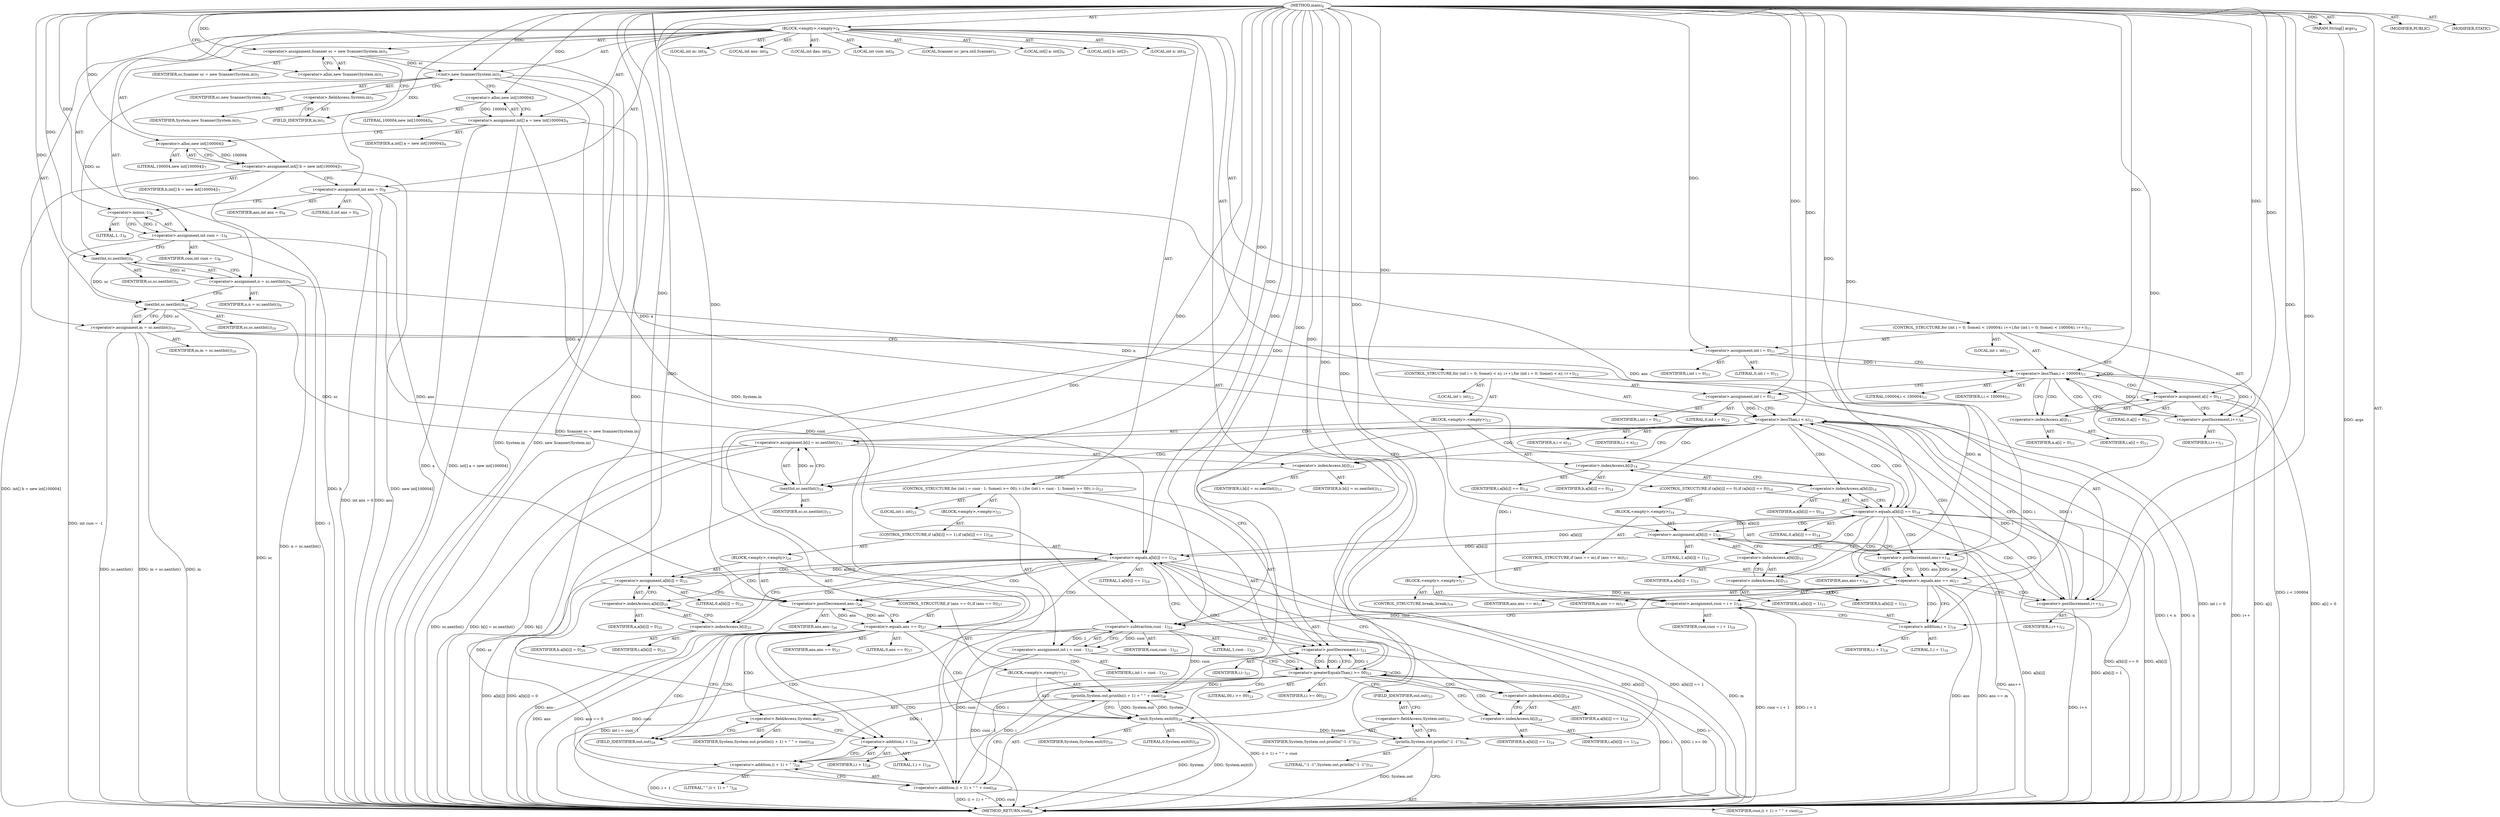 digraph "main" {  
"19" [label = <(METHOD,main)<SUB>4</SUB>> ]
"20" [label = <(PARAM,String[] args)<SUB>4</SUB>> ]
"21" [label = <(BLOCK,&lt;empty&gt;,&lt;empty&gt;)<SUB>4</SUB>> ]
"4" [label = <(LOCAL,Scanner sc: java.util.Scanner)<SUB>5</SUB>> ]
"22" [label = <(&lt;operator&gt;.assignment,Scanner sc = new Scanner(System.in))<SUB>5</SUB>> ]
"23" [label = <(IDENTIFIER,sc,Scanner sc = new Scanner(System.in))<SUB>5</SUB>> ]
"24" [label = <(&lt;operator&gt;.alloc,new Scanner(System.in))<SUB>5</SUB>> ]
"25" [label = <(&lt;init&gt;,new Scanner(System.in))<SUB>5</SUB>> ]
"3" [label = <(IDENTIFIER,sc,new Scanner(System.in))<SUB>5</SUB>> ]
"26" [label = <(&lt;operator&gt;.fieldAccess,System.in)<SUB>5</SUB>> ]
"27" [label = <(IDENTIFIER,System,new Scanner(System.in))<SUB>5</SUB>> ]
"28" [label = <(FIELD_IDENTIFIER,in,in)<SUB>5</SUB>> ]
"29" [label = <(LOCAL,int[] a: int[])<SUB>6</SUB>> ]
"30" [label = <(&lt;operator&gt;.assignment,int[] a = new int[100004])<SUB>6</SUB>> ]
"31" [label = <(IDENTIFIER,a,int[] a = new int[100004])<SUB>6</SUB>> ]
"32" [label = <(&lt;operator&gt;.alloc,new int[100004])> ]
"33" [label = <(LITERAL,100004,new int[100004])<SUB>6</SUB>> ]
"34" [label = <(LOCAL,int[] b: int[])<SUB>7</SUB>> ]
"35" [label = <(&lt;operator&gt;.assignment,int[] b = new int[100004])<SUB>7</SUB>> ]
"36" [label = <(IDENTIFIER,b,int[] b = new int[100004])<SUB>7</SUB>> ]
"37" [label = <(&lt;operator&gt;.alloc,new int[100004])> ]
"38" [label = <(LITERAL,100004,new int[100004])<SUB>7</SUB>> ]
"39" [label = <(LOCAL,int n: int)<SUB>8</SUB>> ]
"40" [label = <(LOCAL,int m: int)<SUB>8</SUB>> ]
"41" [label = <(LOCAL,int ans: int)<SUB>8</SUB>> ]
"42" [label = <(LOCAL,int dau: int)<SUB>8</SUB>> ]
"43" [label = <(LOCAL,int cuoi: int)<SUB>8</SUB>> ]
"44" [label = <(&lt;operator&gt;.assignment,int ans = 0)<SUB>8</SUB>> ]
"45" [label = <(IDENTIFIER,ans,int ans = 0)<SUB>8</SUB>> ]
"46" [label = <(LITERAL,0,int ans = 0)<SUB>8</SUB>> ]
"47" [label = <(&lt;operator&gt;.assignment,int cuoi = -1)<SUB>8</SUB>> ]
"48" [label = <(IDENTIFIER,cuoi,int cuoi = -1)<SUB>8</SUB>> ]
"49" [label = <(&lt;operator&gt;.minus,-1)<SUB>8</SUB>> ]
"50" [label = <(LITERAL,1,-1)<SUB>8</SUB>> ]
"51" [label = <(&lt;operator&gt;.assignment,n = sc.nextInt())<SUB>9</SUB>> ]
"52" [label = <(IDENTIFIER,n,n = sc.nextInt())<SUB>9</SUB>> ]
"53" [label = <(nextInt,sc.nextInt())<SUB>9</SUB>> ]
"54" [label = <(IDENTIFIER,sc,sc.nextInt())<SUB>9</SUB>> ]
"55" [label = <(&lt;operator&gt;.assignment,m = sc.nextInt())<SUB>10</SUB>> ]
"56" [label = <(IDENTIFIER,m,m = sc.nextInt())<SUB>10</SUB>> ]
"57" [label = <(nextInt,sc.nextInt())<SUB>10</SUB>> ]
"58" [label = <(IDENTIFIER,sc,sc.nextInt())<SUB>10</SUB>> ]
"59" [label = <(CONTROL_STRUCTURE,for (int i = 0; Some(i &lt; 100004); i++),for (int i = 0; Some(i &lt; 100004); i++))<SUB>11</SUB>> ]
"60" [label = <(LOCAL,int i: int)<SUB>11</SUB>> ]
"61" [label = <(&lt;operator&gt;.assignment,int i = 0)<SUB>11</SUB>> ]
"62" [label = <(IDENTIFIER,i,int i = 0)<SUB>11</SUB>> ]
"63" [label = <(LITERAL,0,int i = 0)<SUB>11</SUB>> ]
"64" [label = <(&lt;operator&gt;.lessThan,i &lt; 100004)<SUB>11</SUB>> ]
"65" [label = <(IDENTIFIER,i,i &lt; 100004)<SUB>11</SUB>> ]
"66" [label = <(LITERAL,100004,i &lt; 100004)<SUB>11</SUB>> ]
"67" [label = <(&lt;operator&gt;.postIncrement,i++)<SUB>11</SUB>> ]
"68" [label = <(IDENTIFIER,i,i++)<SUB>11</SUB>> ]
"69" [label = <(&lt;operator&gt;.assignment,a[i] = 0)<SUB>11</SUB>> ]
"70" [label = <(&lt;operator&gt;.indexAccess,a[i])<SUB>11</SUB>> ]
"71" [label = <(IDENTIFIER,a,a[i] = 0)<SUB>11</SUB>> ]
"72" [label = <(IDENTIFIER,i,a[i] = 0)<SUB>11</SUB>> ]
"73" [label = <(LITERAL,0,a[i] = 0)<SUB>11</SUB>> ]
"74" [label = <(CONTROL_STRUCTURE,for (int i = 0; Some(i &lt; n); i++),for (int i = 0; Some(i &lt; n); i++))<SUB>12</SUB>> ]
"75" [label = <(LOCAL,int i: int)<SUB>12</SUB>> ]
"76" [label = <(&lt;operator&gt;.assignment,int i = 0)<SUB>12</SUB>> ]
"77" [label = <(IDENTIFIER,i,int i = 0)<SUB>12</SUB>> ]
"78" [label = <(LITERAL,0,int i = 0)<SUB>12</SUB>> ]
"79" [label = <(&lt;operator&gt;.lessThan,i &lt; n)<SUB>12</SUB>> ]
"80" [label = <(IDENTIFIER,i,i &lt; n)<SUB>12</SUB>> ]
"81" [label = <(IDENTIFIER,n,i &lt; n)<SUB>12</SUB>> ]
"82" [label = <(&lt;operator&gt;.postIncrement,i++)<SUB>12</SUB>> ]
"83" [label = <(IDENTIFIER,i,i++)<SUB>12</SUB>> ]
"84" [label = <(BLOCK,&lt;empty&gt;,&lt;empty&gt;)<SUB>12</SUB>> ]
"85" [label = <(&lt;operator&gt;.assignment,b[i] = sc.nextInt())<SUB>13</SUB>> ]
"86" [label = <(&lt;operator&gt;.indexAccess,b[i])<SUB>13</SUB>> ]
"87" [label = <(IDENTIFIER,b,b[i] = sc.nextInt())<SUB>13</SUB>> ]
"88" [label = <(IDENTIFIER,i,b[i] = sc.nextInt())<SUB>13</SUB>> ]
"89" [label = <(nextInt,sc.nextInt())<SUB>13</SUB>> ]
"90" [label = <(IDENTIFIER,sc,sc.nextInt())<SUB>13</SUB>> ]
"91" [label = <(CONTROL_STRUCTURE,if (a[b[i]] == 0),if (a[b[i]] == 0))<SUB>14</SUB>> ]
"92" [label = <(&lt;operator&gt;.equals,a[b[i]] == 0)<SUB>14</SUB>> ]
"93" [label = <(&lt;operator&gt;.indexAccess,a[b[i]])<SUB>14</SUB>> ]
"94" [label = <(IDENTIFIER,a,a[b[i]] == 0)<SUB>14</SUB>> ]
"95" [label = <(&lt;operator&gt;.indexAccess,b[i])<SUB>14</SUB>> ]
"96" [label = <(IDENTIFIER,b,a[b[i]] == 0)<SUB>14</SUB>> ]
"97" [label = <(IDENTIFIER,i,a[b[i]] == 0)<SUB>14</SUB>> ]
"98" [label = <(LITERAL,0,a[b[i]] == 0)<SUB>14</SUB>> ]
"99" [label = <(BLOCK,&lt;empty&gt;,&lt;empty&gt;)<SUB>14</SUB>> ]
"100" [label = <(&lt;operator&gt;.assignment,a[b[i]] = 1)<SUB>15</SUB>> ]
"101" [label = <(&lt;operator&gt;.indexAccess,a[b[i]])<SUB>15</SUB>> ]
"102" [label = <(IDENTIFIER,a,a[b[i]] = 1)<SUB>15</SUB>> ]
"103" [label = <(&lt;operator&gt;.indexAccess,b[i])<SUB>15</SUB>> ]
"104" [label = <(IDENTIFIER,b,a[b[i]] = 1)<SUB>15</SUB>> ]
"105" [label = <(IDENTIFIER,i,a[b[i]] = 1)<SUB>15</SUB>> ]
"106" [label = <(LITERAL,1,a[b[i]] = 1)<SUB>15</SUB>> ]
"107" [label = <(&lt;operator&gt;.postIncrement,ans++)<SUB>16</SUB>> ]
"108" [label = <(IDENTIFIER,ans,ans++)<SUB>16</SUB>> ]
"109" [label = <(CONTROL_STRUCTURE,if (ans == m),if (ans == m))<SUB>17</SUB>> ]
"110" [label = <(&lt;operator&gt;.equals,ans == m)<SUB>17</SUB>> ]
"111" [label = <(IDENTIFIER,ans,ans == m)<SUB>17</SUB>> ]
"112" [label = <(IDENTIFIER,m,ans == m)<SUB>17</SUB>> ]
"113" [label = <(BLOCK,&lt;empty&gt;,&lt;empty&gt;)<SUB>17</SUB>> ]
"114" [label = <(&lt;operator&gt;.assignment,cuoi = i + 1)<SUB>18</SUB>> ]
"115" [label = <(IDENTIFIER,cuoi,cuoi = i + 1)<SUB>18</SUB>> ]
"116" [label = <(&lt;operator&gt;.addition,i + 1)<SUB>18</SUB>> ]
"117" [label = <(IDENTIFIER,i,i + 1)<SUB>18</SUB>> ]
"118" [label = <(LITERAL,1,i + 1)<SUB>18</SUB>> ]
"119" [label = <(CONTROL_STRUCTURE,break;,break;)<SUB>19</SUB>> ]
"120" [label = <(CONTROL_STRUCTURE,for (int i = cuoi - 1; Some(i &gt;= 00); i--),for (int i = cuoi - 1; Some(i &gt;= 00); i--))<SUB>23</SUB>> ]
"121" [label = <(LOCAL,int i: int)<SUB>23</SUB>> ]
"122" [label = <(&lt;operator&gt;.assignment,int i = cuoi - 1)<SUB>23</SUB>> ]
"123" [label = <(IDENTIFIER,i,int i = cuoi - 1)<SUB>23</SUB>> ]
"124" [label = <(&lt;operator&gt;.subtraction,cuoi - 1)<SUB>23</SUB>> ]
"125" [label = <(IDENTIFIER,cuoi,cuoi - 1)<SUB>23</SUB>> ]
"126" [label = <(LITERAL,1,cuoi - 1)<SUB>23</SUB>> ]
"127" [label = <(&lt;operator&gt;.greaterEqualsThan,i &gt;= 00)<SUB>23</SUB>> ]
"128" [label = <(IDENTIFIER,i,i &gt;= 00)<SUB>23</SUB>> ]
"129" [label = <(LITERAL,00,i &gt;= 00)<SUB>23</SUB>> ]
"130" [label = <(&lt;operator&gt;.postDecrement,i--)<SUB>23</SUB>> ]
"131" [label = <(IDENTIFIER,i,i--)<SUB>23</SUB>> ]
"132" [label = <(BLOCK,&lt;empty&gt;,&lt;empty&gt;)<SUB>23</SUB>> ]
"133" [label = <(CONTROL_STRUCTURE,if (a[b[i]] == 1),if (a[b[i]] == 1))<SUB>24</SUB>> ]
"134" [label = <(&lt;operator&gt;.equals,a[b[i]] == 1)<SUB>24</SUB>> ]
"135" [label = <(&lt;operator&gt;.indexAccess,a[b[i]])<SUB>24</SUB>> ]
"136" [label = <(IDENTIFIER,a,a[b[i]] == 1)<SUB>24</SUB>> ]
"137" [label = <(&lt;operator&gt;.indexAccess,b[i])<SUB>24</SUB>> ]
"138" [label = <(IDENTIFIER,b,a[b[i]] == 1)<SUB>24</SUB>> ]
"139" [label = <(IDENTIFIER,i,a[b[i]] == 1)<SUB>24</SUB>> ]
"140" [label = <(LITERAL,1,a[b[i]] == 1)<SUB>24</SUB>> ]
"141" [label = <(BLOCK,&lt;empty&gt;,&lt;empty&gt;)<SUB>24</SUB>> ]
"142" [label = <(&lt;operator&gt;.assignment,a[b[i]] = 0)<SUB>25</SUB>> ]
"143" [label = <(&lt;operator&gt;.indexAccess,a[b[i]])<SUB>25</SUB>> ]
"144" [label = <(IDENTIFIER,a,a[b[i]] = 0)<SUB>25</SUB>> ]
"145" [label = <(&lt;operator&gt;.indexAccess,b[i])<SUB>25</SUB>> ]
"146" [label = <(IDENTIFIER,b,a[b[i]] = 0)<SUB>25</SUB>> ]
"147" [label = <(IDENTIFIER,i,a[b[i]] = 0)<SUB>25</SUB>> ]
"148" [label = <(LITERAL,0,a[b[i]] = 0)<SUB>25</SUB>> ]
"149" [label = <(&lt;operator&gt;.postDecrement,ans--)<SUB>26</SUB>> ]
"150" [label = <(IDENTIFIER,ans,ans--)<SUB>26</SUB>> ]
"151" [label = <(CONTROL_STRUCTURE,if (ans == 0),if (ans == 0))<SUB>27</SUB>> ]
"152" [label = <(&lt;operator&gt;.equals,ans == 0)<SUB>27</SUB>> ]
"153" [label = <(IDENTIFIER,ans,ans == 0)<SUB>27</SUB>> ]
"154" [label = <(LITERAL,0,ans == 0)<SUB>27</SUB>> ]
"155" [label = <(BLOCK,&lt;empty&gt;,&lt;empty&gt;)<SUB>27</SUB>> ]
"156" [label = <(println,System.out.println((i + 1) + &quot; &quot; + cuoi))<SUB>28</SUB>> ]
"157" [label = <(&lt;operator&gt;.fieldAccess,System.out)<SUB>28</SUB>> ]
"158" [label = <(IDENTIFIER,System,System.out.println((i + 1) + &quot; &quot; + cuoi))<SUB>28</SUB>> ]
"159" [label = <(FIELD_IDENTIFIER,out,out)<SUB>28</SUB>> ]
"160" [label = <(&lt;operator&gt;.addition,(i + 1) + &quot; &quot; + cuoi)<SUB>28</SUB>> ]
"161" [label = <(&lt;operator&gt;.addition,(i + 1) + &quot; &quot;)<SUB>28</SUB>> ]
"162" [label = <(&lt;operator&gt;.addition,i + 1)<SUB>28</SUB>> ]
"163" [label = <(IDENTIFIER,i,i + 1)<SUB>28</SUB>> ]
"164" [label = <(LITERAL,1,i + 1)<SUB>28</SUB>> ]
"165" [label = <(LITERAL,&quot; &quot;,(i + 1) + &quot; &quot;)<SUB>28</SUB>> ]
"166" [label = <(IDENTIFIER,cuoi,(i + 1) + &quot; &quot; + cuoi)<SUB>28</SUB>> ]
"167" [label = <(exit,System.exit(0))<SUB>29</SUB>> ]
"168" [label = <(IDENTIFIER,System,System.exit(0))<SUB>29</SUB>> ]
"169" [label = <(LITERAL,0,System.exit(0))<SUB>29</SUB>> ]
"170" [label = <(println,System.out.println(&quot;-1 -1&quot;))<SUB>33</SUB>> ]
"171" [label = <(&lt;operator&gt;.fieldAccess,System.out)<SUB>33</SUB>> ]
"172" [label = <(IDENTIFIER,System,System.out.println(&quot;-1 -1&quot;))<SUB>33</SUB>> ]
"173" [label = <(FIELD_IDENTIFIER,out,out)<SUB>33</SUB>> ]
"174" [label = <(LITERAL,&quot;-1 -1&quot;,System.out.println(&quot;-1 -1&quot;))<SUB>33</SUB>> ]
"175" [label = <(MODIFIER,PUBLIC)> ]
"176" [label = <(MODIFIER,STATIC)> ]
"177" [label = <(METHOD_RETURN,void)<SUB>4</SUB>> ]
  "19" -> "20"  [ label = "AST: "] 
  "19" -> "21"  [ label = "AST: "] 
  "19" -> "175"  [ label = "AST: "] 
  "19" -> "176"  [ label = "AST: "] 
  "19" -> "177"  [ label = "AST: "] 
  "21" -> "4"  [ label = "AST: "] 
  "21" -> "22"  [ label = "AST: "] 
  "21" -> "25"  [ label = "AST: "] 
  "21" -> "29"  [ label = "AST: "] 
  "21" -> "30"  [ label = "AST: "] 
  "21" -> "34"  [ label = "AST: "] 
  "21" -> "35"  [ label = "AST: "] 
  "21" -> "39"  [ label = "AST: "] 
  "21" -> "40"  [ label = "AST: "] 
  "21" -> "41"  [ label = "AST: "] 
  "21" -> "42"  [ label = "AST: "] 
  "21" -> "43"  [ label = "AST: "] 
  "21" -> "44"  [ label = "AST: "] 
  "21" -> "47"  [ label = "AST: "] 
  "21" -> "51"  [ label = "AST: "] 
  "21" -> "55"  [ label = "AST: "] 
  "21" -> "59"  [ label = "AST: "] 
  "21" -> "74"  [ label = "AST: "] 
  "21" -> "120"  [ label = "AST: "] 
  "21" -> "170"  [ label = "AST: "] 
  "22" -> "23"  [ label = "AST: "] 
  "22" -> "24"  [ label = "AST: "] 
  "25" -> "3"  [ label = "AST: "] 
  "25" -> "26"  [ label = "AST: "] 
  "26" -> "27"  [ label = "AST: "] 
  "26" -> "28"  [ label = "AST: "] 
  "30" -> "31"  [ label = "AST: "] 
  "30" -> "32"  [ label = "AST: "] 
  "32" -> "33"  [ label = "AST: "] 
  "35" -> "36"  [ label = "AST: "] 
  "35" -> "37"  [ label = "AST: "] 
  "37" -> "38"  [ label = "AST: "] 
  "44" -> "45"  [ label = "AST: "] 
  "44" -> "46"  [ label = "AST: "] 
  "47" -> "48"  [ label = "AST: "] 
  "47" -> "49"  [ label = "AST: "] 
  "49" -> "50"  [ label = "AST: "] 
  "51" -> "52"  [ label = "AST: "] 
  "51" -> "53"  [ label = "AST: "] 
  "53" -> "54"  [ label = "AST: "] 
  "55" -> "56"  [ label = "AST: "] 
  "55" -> "57"  [ label = "AST: "] 
  "57" -> "58"  [ label = "AST: "] 
  "59" -> "60"  [ label = "AST: "] 
  "59" -> "61"  [ label = "AST: "] 
  "59" -> "64"  [ label = "AST: "] 
  "59" -> "67"  [ label = "AST: "] 
  "59" -> "69"  [ label = "AST: "] 
  "61" -> "62"  [ label = "AST: "] 
  "61" -> "63"  [ label = "AST: "] 
  "64" -> "65"  [ label = "AST: "] 
  "64" -> "66"  [ label = "AST: "] 
  "67" -> "68"  [ label = "AST: "] 
  "69" -> "70"  [ label = "AST: "] 
  "69" -> "73"  [ label = "AST: "] 
  "70" -> "71"  [ label = "AST: "] 
  "70" -> "72"  [ label = "AST: "] 
  "74" -> "75"  [ label = "AST: "] 
  "74" -> "76"  [ label = "AST: "] 
  "74" -> "79"  [ label = "AST: "] 
  "74" -> "82"  [ label = "AST: "] 
  "74" -> "84"  [ label = "AST: "] 
  "76" -> "77"  [ label = "AST: "] 
  "76" -> "78"  [ label = "AST: "] 
  "79" -> "80"  [ label = "AST: "] 
  "79" -> "81"  [ label = "AST: "] 
  "82" -> "83"  [ label = "AST: "] 
  "84" -> "85"  [ label = "AST: "] 
  "84" -> "91"  [ label = "AST: "] 
  "85" -> "86"  [ label = "AST: "] 
  "85" -> "89"  [ label = "AST: "] 
  "86" -> "87"  [ label = "AST: "] 
  "86" -> "88"  [ label = "AST: "] 
  "89" -> "90"  [ label = "AST: "] 
  "91" -> "92"  [ label = "AST: "] 
  "91" -> "99"  [ label = "AST: "] 
  "92" -> "93"  [ label = "AST: "] 
  "92" -> "98"  [ label = "AST: "] 
  "93" -> "94"  [ label = "AST: "] 
  "93" -> "95"  [ label = "AST: "] 
  "95" -> "96"  [ label = "AST: "] 
  "95" -> "97"  [ label = "AST: "] 
  "99" -> "100"  [ label = "AST: "] 
  "99" -> "107"  [ label = "AST: "] 
  "99" -> "109"  [ label = "AST: "] 
  "100" -> "101"  [ label = "AST: "] 
  "100" -> "106"  [ label = "AST: "] 
  "101" -> "102"  [ label = "AST: "] 
  "101" -> "103"  [ label = "AST: "] 
  "103" -> "104"  [ label = "AST: "] 
  "103" -> "105"  [ label = "AST: "] 
  "107" -> "108"  [ label = "AST: "] 
  "109" -> "110"  [ label = "AST: "] 
  "109" -> "113"  [ label = "AST: "] 
  "110" -> "111"  [ label = "AST: "] 
  "110" -> "112"  [ label = "AST: "] 
  "113" -> "114"  [ label = "AST: "] 
  "113" -> "119"  [ label = "AST: "] 
  "114" -> "115"  [ label = "AST: "] 
  "114" -> "116"  [ label = "AST: "] 
  "116" -> "117"  [ label = "AST: "] 
  "116" -> "118"  [ label = "AST: "] 
  "120" -> "121"  [ label = "AST: "] 
  "120" -> "122"  [ label = "AST: "] 
  "120" -> "127"  [ label = "AST: "] 
  "120" -> "130"  [ label = "AST: "] 
  "120" -> "132"  [ label = "AST: "] 
  "122" -> "123"  [ label = "AST: "] 
  "122" -> "124"  [ label = "AST: "] 
  "124" -> "125"  [ label = "AST: "] 
  "124" -> "126"  [ label = "AST: "] 
  "127" -> "128"  [ label = "AST: "] 
  "127" -> "129"  [ label = "AST: "] 
  "130" -> "131"  [ label = "AST: "] 
  "132" -> "133"  [ label = "AST: "] 
  "133" -> "134"  [ label = "AST: "] 
  "133" -> "141"  [ label = "AST: "] 
  "134" -> "135"  [ label = "AST: "] 
  "134" -> "140"  [ label = "AST: "] 
  "135" -> "136"  [ label = "AST: "] 
  "135" -> "137"  [ label = "AST: "] 
  "137" -> "138"  [ label = "AST: "] 
  "137" -> "139"  [ label = "AST: "] 
  "141" -> "142"  [ label = "AST: "] 
  "141" -> "149"  [ label = "AST: "] 
  "141" -> "151"  [ label = "AST: "] 
  "142" -> "143"  [ label = "AST: "] 
  "142" -> "148"  [ label = "AST: "] 
  "143" -> "144"  [ label = "AST: "] 
  "143" -> "145"  [ label = "AST: "] 
  "145" -> "146"  [ label = "AST: "] 
  "145" -> "147"  [ label = "AST: "] 
  "149" -> "150"  [ label = "AST: "] 
  "151" -> "152"  [ label = "AST: "] 
  "151" -> "155"  [ label = "AST: "] 
  "152" -> "153"  [ label = "AST: "] 
  "152" -> "154"  [ label = "AST: "] 
  "155" -> "156"  [ label = "AST: "] 
  "155" -> "167"  [ label = "AST: "] 
  "156" -> "157"  [ label = "AST: "] 
  "156" -> "160"  [ label = "AST: "] 
  "157" -> "158"  [ label = "AST: "] 
  "157" -> "159"  [ label = "AST: "] 
  "160" -> "161"  [ label = "AST: "] 
  "160" -> "166"  [ label = "AST: "] 
  "161" -> "162"  [ label = "AST: "] 
  "161" -> "165"  [ label = "AST: "] 
  "162" -> "163"  [ label = "AST: "] 
  "162" -> "164"  [ label = "AST: "] 
  "167" -> "168"  [ label = "AST: "] 
  "167" -> "169"  [ label = "AST: "] 
  "170" -> "171"  [ label = "AST: "] 
  "170" -> "174"  [ label = "AST: "] 
  "171" -> "172"  [ label = "AST: "] 
  "171" -> "173"  [ label = "AST: "] 
  "22" -> "28"  [ label = "CFG: "] 
  "25" -> "32"  [ label = "CFG: "] 
  "30" -> "37"  [ label = "CFG: "] 
  "35" -> "44"  [ label = "CFG: "] 
  "44" -> "49"  [ label = "CFG: "] 
  "47" -> "53"  [ label = "CFG: "] 
  "51" -> "57"  [ label = "CFG: "] 
  "55" -> "61"  [ label = "CFG: "] 
  "170" -> "177"  [ label = "CFG: "] 
  "24" -> "22"  [ label = "CFG: "] 
  "26" -> "25"  [ label = "CFG: "] 
  "32" -> "30"  [ label = "CFG: "] 
  "37" -> "35"  [ label = "CFG: "] 
  "49" -> "47"  [ label = "CFG: "] 
  "53" -> "51"  [ label = "CFG: "] 
  "57" -> "55"  [ label = "CFG: "] 
  "61" -> "64"  [ label = "CFG: "] 
  "64" -> "70"  [ label = "CFG: "] 
  "64" -> "76"  [ label = "CFG: "] 
  "67" -> "64"  [ label = "CFG: "] 
  "69" -> "67"  [ label = "CFG: "] 
  "76" -> "79"  [ label = "CFG: "] 
  "79" -> "86"  [ label = "CFG: "] 
  "79" -> "124"  [ label = "CFG: "] 
  "82" -> "79"  [ label = "CFG: "] 
  "122" -> "127"  [ label = "CFG: "] 
  "127" -> "137"  [ label = "CFG: "] 
  "127" -> "173"  [ label = "CFG: "] 
  "130" -> "127"  [ label = "CFG: "] 
  "171" -> "170"  [ label = "CFG: "] 
  "28" -> "26"  [ label = "CFG: "] 
  "70" -> "69"  [ label = "CFG: "] 
  "85" -> "95"  [ label = "CFG: "] 
  "124" -> "122"  [ label = "CFG: "] 
  "173" -> "171"  [ label = "CFG: "] 
  "86" -> "89"  [ label = "CFG: "] 
  "89" -> "85"  [ label = "CFG: "] 
  "92" -> "103"  [ label = "CFG: "] 
  "92" -> "82"  [ label = "CFG: "] 
  "134" -> "145"  [ label = "CFG: "] 
  "134" -> "130"  [ label = "CFG: "] 
  "93" -> "92"  [ label = "CFG: "] 
  "100" -> "107"  [ label = "CFG: "] 
  "107" -> "110"  [ label = "CFG: "] 
  "135" -> "134"  [ label = "CFG: "] 
  "142" -> "149"  [ label = "CFG: "] 
  "149" -> "152"  [ label = "CFG: "] 
  "95" -> "93"  [ label = "CFG: "] 
  "101" -> "100"  [ label = "CFG: "] 
  "110" -> "116"  [ label = "CFG: "] 
  "110" -> "82"  [ label = "CFG: "] 
  "137" -> "135"  [ label = "CFG: "] 
  "143" -> "142"  [ label = "CFG: "] 
  "152" -> "159"  [ label = "CFG: "] 
  "152" -> "130"  [ label = "CFG: "] 
  "103" -> "101"  [ label = "CFG: "] 
  "114" -> "124"  [ label = "CFG: "] 
  "145" -> "143"  [ label = "CFG: "] 
  "156" -> "167"  [ label = "CFG: "] 
  "167" -> "130"  [ label = "CFG: "] 
  "116" -> "114"  [ label = "CFG: "] 
  "157" -> "162"  [ label = "CFG: "] 
  "160" -> "156"  [ label = "CFG: "] 
  "159" -> "157"  [ label = "CFG: "] 
  "161" -> "160"  [ label = "CFG: "] 
  "162" -> "161"  [ label = "CFG: "] 
  "19" -> "24"  [ label = "CFG: "] 
  "20" -> "177"  [ label = "DDG: args"] 
  "22" -> "177"  [ label = "DDG: Scanner sc = new Scanner(System.in)"] 
  "25" -> "177"  [ label = "DDG: System.in"] 
  "25" -> "177"  [ label = "DDG: new Scanner(System.in)"] 
  "30" -> "177"  [ label = "DDG: a"] 
  "30" -> "177"  [ label = "DDG: int[] a = new int[100004]"] 
  "35" -> "177"  [ label = "DDG: b"] 
  "35" -> "177"  [ label = "DDG: new int[100004]"] 
  "35" -> "177"  [ label = "DDG: int[] b = new int[100004]"] 
  "44" -> "177"  [ label = "DDG: ans"] 
  "44" -> "177"  [ label = "DDG: int ans = 0"] 
  "47" -> "177"  [ label = "DDG: -1"] 
  "47" -> "177"  [ label = "DDG: int cuoi = -1"] 
  "51" -> "177"  [ label = "DDG: n = sc.nextInt()"] 
  "55" -> "177"  [ label = "DDG: m"] 
  "57" -> "177"  [ label = "DDG: sc"] 
  "55" -> "177"  [ label = "DDG: sc.nextInt()"] 
  "55" -> "177"  [ label = "DDG: m = sc.nextInt()"] 
  "64" -> "177"  [ label = "DDG: i &lt; 100004"] 
  "76" -> "177"  [ label = "DDG: int i = 0"] 
  "79" -> "177"  [ label = "DDG: n"] 
  "79" -> "177"  [ label = "DDG: i &lt; n"] 
  "85" -> "177"  [ label = "DDG: b[i]"] 
  "89" -> "177"  [ label = "DDG: sc"] 
  "85" -> "177"  [ label = "DDG: sc.nextInt()"] 
  "85" -> "177"  [ label = "DDG: b[i] = sc.nextInt()"] 
  "92" -> "177"  [ label = "DDG: a[b[i]]"] 
  "92" -> "177"  [ label = "DDG: a[b[i]] == 0"] 
  "100" -> "177"  [ label = "DDG: a[b[i]]"] 
  "100" -> "177"  [ label = "DDG: a[b[i]] = 1"] 
  "107" -> "177"  [ label = "DDG: ans++"] 
  "110" -> "177"  [ label = "DDG: ans"] 
  "110" -> "177"  [ label = "DDG: m"] 
  "110" -> "177"  [ label = "DDG: ans == m"] 
  "82" -> "177"  [ label = "DDG: i++"] 
  "114" -> "177"  [ label = "DDG: i + 1"] 
  "114" -> "177"  [ label = "DDG: cuoi = i + 1"] 
  "124" -> "177"  [ label = "DDG: cuoi"] 
  "122" -> "177"  [ label = "DDG: cuoi - 1"] 
  "122" -> "177"  [ label = "DDG: int i = cuoi - 1"] 
  "127" -> "177"  [ label = "DDG: i"] 
  "127" -> "177"  [ label = "DDG: i &gt;= 00"] 
  "170" -> "177"  [ label = "DDG: System.out"] 
  "134" -> "177"  [ label = "DDG: a[b[i]]"] 
  "134" -> "177"  [ label = "DDG: a[b[i]] == 1"] 
  "142" -> "177"  [ label = "DDG: a[b[i]]"] 
  "142" -> "177"  [ label = "DDG: a[b[i]] = 0"] 
  "149" -> "177"  [ label = "DDG: ans--"] 
  "152" -> "177"  [ label = "DDG: ans"] 
  "152" -> "177"  [ label = "DDG: ans == 0"] 
  "161" -> "177"  [ label = "DDG: i + 1"] 
  "160" -> "177"  [ label = "DDG: (i + 1) + &quot; &quot;"] 
  "160" -> "177"  [ label = "DDG: cuoi"] 
  "156" -> "177"  [ label = "DDG: (i + 1) + &quot; &quot; + cuoi"] 
  "167" -> "177"  [ label = "DDG: System"] 
  "167" -> "177"  [ label = "DDG: System.exit(0)"] 
  "130" -> "177"  [ label = "DDG: i--"] 
  "69" -> "177"  [ label = "DDG: a[i]"] 
  "69" -> "177"  [ label = "DDG: a[i] = 0"] 
  "67" -> "177"  [ label = "DDG: i++"] 
  "19" -> "20"  [ label = "DDG: "] 
  "19" -> "22"  [ label = "DDG: "] 
  "32" -> "30"  [ label = "DDG: 100004"] 
  "37" -> "35"  [ label = "DDG: 100004"] 
  "19" -> "44"  [ label = "DDG: "] 
  "49" -> "47"  [ label = "DDG: 1"] 
  "53" -> "51"  [ label = "DDG: sc"] 
  "57" -> "55"  [ label = "DDG: sc"] 
  "22" -> "25"  [ label = "DDG: sc"] 
  "19" -> "25"  [ label = "DDG: "] 
  "19" -> "61"  [ label = "DDG: "] 
  "19" -> "69"  [ label = "DDG: "] 
  "19" -> "76"  [ label = "DDG: "] 
  "124" -> "122"  [ label = "DDG: cuoi"] 
  "124" -> "122"  [ label = "DDG: 1"] 
  "167" -> "170"  [ label = "DDG: System"] 
  "19" -> "170"  [ label = "DDG: "] 
  "19" -> "32"  [ label = "DDG: "] 
  "19" -> "37"  [ label = "DDG: "] 
  "19" -> "49"  [ label = "DDG: "] 
  "25" -> "53"  [ label = "DDG: sc"] 
  "19" -> "53"  [ label = "DDG: "] 
  "53" -> "57"  [ label = "DDG: sc"] 
  "19" -> "57"  [ label = "DDG: "] 
  "61" -> "64"  [ label = "DDG: i"] 
  "67" -> "64"  [ label = "DDG: i"] 
  "19" -> "64"  [ label = "DDG: "] 
  "64" -> "67"  [ label = "DDG: i"] 
  "19" -> "67"  [ label = "DDG: "] 
  "76" -> "79"  [ label = "DDG: i"] 
  "82" -> "79"  [ label = "DDG: i"] 
  "19" -> "79"  [ label = "DDG: "] 
  "51" -> "79"  [ label = "DDG: n"] 
  "79" -> "82"  [ label = "DDG: i"] 
  "19" -> "82"  [ label = "DDG: "] 
  "89" -> "85"  [ label = "DDG: sc"] 
  "122" -> "127"  [ label = "DDG: i"] 
  "130" -> "127"  [ label = "DDG: i"] 
  "19" -> "127"  [ label = "DDG: "] 
  "127" -> "130"  [ label = "DDG: i"] 
  "19" -> "130"  [ label = "DDG: "] 
  "47" -> "124"  [ label = "DDG: cuoi"] 
  "114" -> "124"  [ label = "DDG: cuoi"] 
  "19" -> "124"  [ label = "DDG: "] 
  "57" -> "89"  [ label = "DDG: sc"] 
  "19" -> "89"  [ label = "DDG: "] 
  "30" -> "92"  [ label = "DDG: a"] 
  "100" -> "92"  [ label = "DDG: a[b[i]]"] 
  "19" -> "92"  [ label = "DDG: "] 
  "19" -> "100"  [ label = "DDG: "] 
  "30" -> "134"  [ label = "DDG: a"] 
  "92" -> "134"  [ label = "DDG: a[b[i]]"] 
  "100" -> "134"  [ label = "DDG: a[b[i]]"] 
  "142" -> "134"  [ label = "DDG: a[b[i]]"] 
  "19" -> "134"  [ label = "DDG: "] 
  "19" -> "142"  [ label = "DDG: "] 
  "44" -> "107"  [ label = "DDG: ans"] 
  "110" -> "107"  [ label = "DDG: ans"] 
  "19" -> "107"  [ label = "DDG: "] 
  "44" -> "149"  [ label = "DDG: ans"] 
  "110" -> "149"  [ label = "DDG: ans"] 
  "152" -> "149"  [ label = "DDG: ans"] 
  "19" -> "149"  [ label = "DDG: "] 
  "107" -> "110"  [ label = "DDG: ans"] 
  "19" -> "110"  [ label = "DDG: "] 
  "55" -> "110"  [ label = "DDG: m"] 
  "79" -> "114"  [ label = "DDG: i"] 
  "19" -> "114"  [ label = "DDG: "] 
  "149" -> "152"  [ label = "DDG: ans"] 
  "19" -> "152"  [ label = "DDG: "] 
  "167" -> "156"  [ label = "DDG: System"] 
  "127" -> "156"  [ label = "DDG: i"] 
  "19" -> "156"  [ label = "DDG: "] 
  "124" -> "156"  [ label = "DDG: cuoi"] 
  "25" -> "167"  [ label = "DDG: System.in"] 
  "156" -> "167"  [ label = "DDG: System.out"] 
  "19" -> "167"  [ label = "DDG: "] 
  "79" -> "116"  [ label = "DDG: i"] 
  "19" -> "116"  [ label = "DDG: "] 
  "127" -> "160"  [ label = "DDG: i"] 
  "19" -> "160"  [ label = "DDG: "] 
  "124" -> "160"  [ label = "DDG: cuoi"] 
  "127" -> "161"  [ label = "DDG: i"] 
  "19" -> "161"  [ label = "DDG: "] 
  "127" -> "162"  [ label = "DDG: i"] 
  "19" -> "162"  [ label = "DDG: "] 
  "64" -> "64"  [ label = "CDG: "] 
  "64" -> "69"  [ label = "CDG: "] 
  "64" -> "67"  [ label = "CDG: "] 
  "64" -> "70"  [ label = "CDG: "] 
  "79" -> "89"  [ label = "CDG: "] 
  "79" -> "85"  [ label = "CDG: "] 
  "79" -> "95"  [ label = "CDG: "] 
  "79" -> "92"  [ label = "CDG: "] 
  "79" -> "93"  [ label = "CDG: "] 
  "79" -> "86"  [ label = "CDG: "] 
  "127" -> "134"  [ label = "CDG: "] 
  "127" -> "137"  [ label = "CDG: "] 
  "127" -> "130"  [ label = "CDG: "] 
  "127" -> "135"  [ label = "CDG: "] 
  "127" -> "127"  [ label = "CDG: "] 
  "92" -> "107"  [ label = "CDG: "] 
  "92" -> "103"  [ label = "CDG: "] 
  "92" -> "82"  [ label = "CDG: "] 
  "92" -> "101"  [ label = "CDG: "] 
  "92" -> "79"  [ label = "CDG: "] 
  "92" -> "100"  [ label = "CDG: "] 
  "92" -> "110"  [ label = "CDG: "] 
  "134" -> "145"  [ label = "CDG: "] 
  "134" -> "149"  [ label = "CDG: "] 
  "134" -> "142"  [ label = "CDG: "] 
  "134" -> "143"  [ label = "CDG: "] 
  "134" -> "152"  [ label = "CDG: "] 
  "110" -> "116"  [ label = "CDG: "] 
  "110" -> "114"  [ label = "CDG: "] 
  "110" -> "82"  [ label = "CDG: "] 
  "110" -> "79"  [ label = "CDG: "] 
  "152" -> "160"  [ label = "CDG: "] 
  "152" -> "167"  [ label = "CDG: "] 
  "152" -> "161"  [ label = "CDG: "] 
  "152" -> "162"  [ label = "CDG: "] 
  "152" -> "157"  [ label = "CDG: "] 
  "152" -> "159"  [ label = "CDG: "] 
  "152" -> "156"  [ label = "CDG: "] 
}
